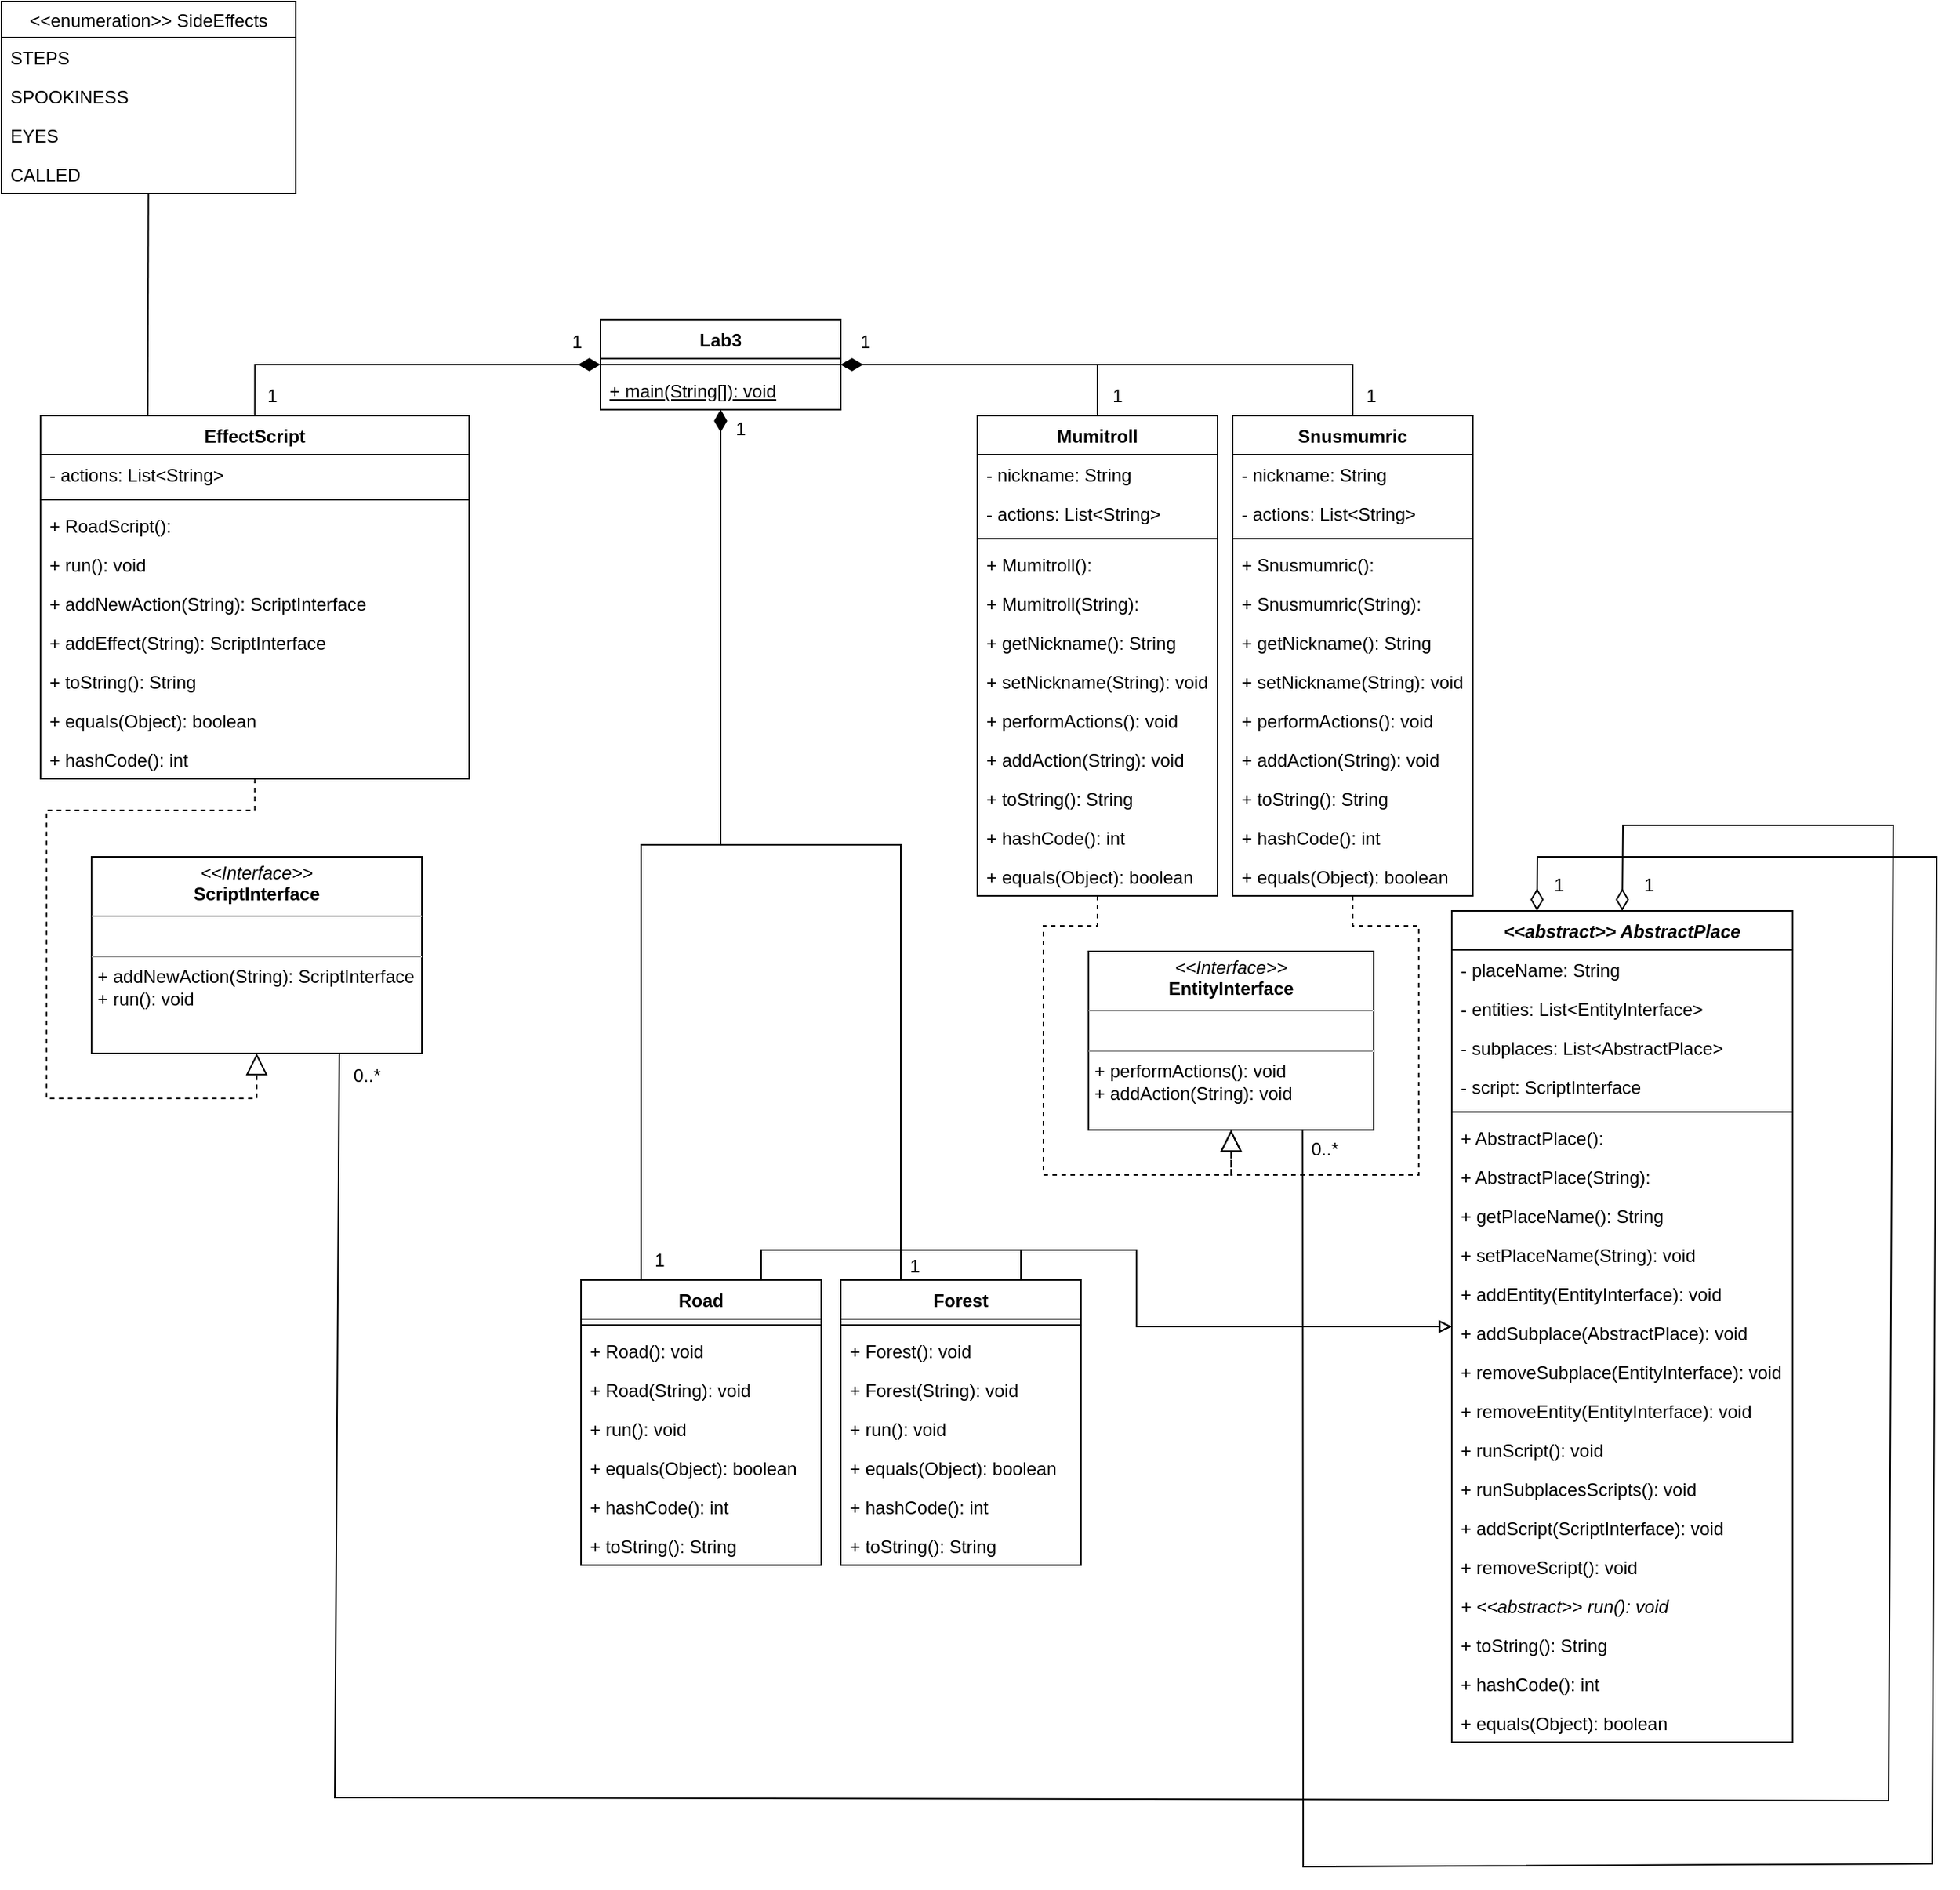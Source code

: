 <mxfile version="20.3.0" type="device"><diagram id="C5RBs43oDa-KdzZeNtuy" name="Page-1"><mxGraphModel dx="1769" dy="749" grid="0" gridSize="10" guides="1" tooltips="1" connect="1" arrows="1" fold="1" page="0" pageScale="1" pageWidth="827" pageHeight="1169" math="0" shadow="0"><root><mxCell id="WIyWlLk6GJQsqaUBKTNV-0"/><mxCell id="WIyWlLk6GJQsqaUBKTNV-1" parent="WIyWlLk6GJQsqaUBKTNV-0"/><mxCell id="6FGScuKunnoWu39J-CMM-160" style="edgeStyle=none;rounded=0;orthogonalLoop=1;jettySize=auto;html=1;exitX=0.75;exitY=0;exitDx=0;exitDy=0;startArrow=none;startFill=0;endArrow=diamondThin;endFill=0;startSize=2;endSize=12;entryX=0.25;entryY=0;entryDx=0;entryDy=0;" parent="WIyWlLk6GJQsqaUBKTNV-1" source="6FGScuKunnoWu39J-CMM-2" target="6FGScuKunnoWu39J-CMM-35" edge="1"><mxGeometry relative="1" as="geometry"><mxPoint x="-113" y="341" as="targetPoint"/><Array as="points"><mxPoint x="-252" y="1037"/><mxPoint x="167" y="1035"/><mxPoint x="170" y="364"/><mxPoint x="-96" y="364"/></Array></mxGeometry></mxCell><mxCell id="6FGScuKunnoWu39J-CMM-2" value="&lt;p style=&quot;margin:0px;margin-top:4px;text-align:center;&quot;&gt;&lt;i&gt;&amp;lt;&amp;lt;Interface&amp;gt;&amp;gt;&lt;/i&gt;&lt;br&gt;&lt;b&gt;EntityInterface&lt;/b&gt;&lt;/p&gt;&lt;hr size=&quot;1&quot;&gt;&lt;p style=&quot;margin:0px;margin-left:4px;&quot;&gt;&lt;br&gt;&lt;/p&gt;&lt;hr size=&quot;1&quot;&gt;&lt;p style=&quot;margin:0px;margin-left:4px;&quot;&gt;+ performActions(): void&lt;/p&gt;&lt;p style=&quot;margin:0px;margin-left:4px;&quot;&gt;+ addAction(String): void&lt;/p&gt;" style="verticalAlign=top;align=left;overflow=fill;fontSize=12;fontFamily=Helvetica;html=1;" parent="WIyWlLk6GJQsqaUBKTNV-1" vertex="1"><mxGeometry x="-395" y="427" width="190" height="119" as="geometry"/></mxCell><mxCell id="6FGScuKunnoWu39J-CMM-156" style="edgeStyle=none;rounded=0;orthogonalLoop=1;jettySize=auto;html=1;entryX=0.5;entryY=0;entryDx=0;entryDy=0;startArrow=none;startFill=0;endArrow=diamondThin;endFill=0;exitX=0.75;exitY=1;exitDx=0;exitDy=0;startSize=2;endSize=12;" parent="WIyWlLk6GJQsqaUBKTNV-1" source="6FGScuKunnoWu39J-CMM-5" target="6FGScuKunnoWu39J-CMM-35" edge="1"><mxGeometry relative="1" as="geometry"><Array as="points"><mxPoint x="-897" y="991"/><mxPoint x="138" y="993"/><mxPoint x="141" y="343"/><mxPoint x="-39" y="343"/></Array></mxGeometry></mxCell><mxCell id="6FGScuKunnoWu39J-CMM-5" value="&lt;p style=&quot;margin:0px;margin-top:4px;text-align:center;&quot;&gt;&lt;i&gt;&amp;lt;&amp;lt;Interface&amp;gt;&amp;gt;&lt;/i&gt;&lt;br&gt;&lt;b&gt;ScriptInterface&lt;/b&gt;&lt;/p&gt;&lt;hr size=&quot;1&quot;&gt;&lt;p style=&quot;margin:0px;margin-left:4px;&quot;&gt;&lt;br&gt;&lt;/p&gt;&lt;hr size=&quot;1&quot;&gt;&lt;p style=&quot;margin:0px;margin-left:4px;&quot;&gt;+ addNewAction(String): ScriptInterface&lt;/p&gt;&lt;p style=&quot;margin:0px;margin-left:4px;&quot;&gt;+ run(): void&lt;/p&gt;" style="verticalAlign=top;align=left;overflow=fill;fontSize=12;fontFamily=Helvetica;html=1;" parent="WIyWlLk6GJQsqaUBKTNV-1" vertex="1"><mxGeometry x="-1059" y="364" width="220" height="131" as="geometry"/></mxCell><mxCell id="6FGScuKunnoWu39J-CMM-11" style="edgeStyle=orthogonalEdgeStyle;rounded=0;orthogonalLoop=1;jettySize=auto;html=1;entryX=0.5;entryY=1;entryDx=0;entryDy=0;endArrow=block;endFill=0;dashed=1;endSize=12;" parent="WIyWlLk6GJQsqaUBKTNV-1" source="6FGScuKunnoWu39J-CMM-6" target="6FGScuKunnoWu39J-CMM-2" edge="1"><mxGeometry relative="1" as="geometry"/></mxCell><mxCell id="6FGScuKunnoWu39J-CMM-6" value="Mumitroll" style="swimlane;fontStyle=1;align=center;verticalAlign=top;childLayout=stackLayout;horizontal=1;startSize=26;horizontalStack=0;resizeParent=1;resizeParentMax=0;resizeLast=0;collapsible=1;marginBottom=0;" parent="WIyWlLk6GJQsqaUBKTNV-1" vertex="1"><mxGeometry x="-469" y="70" width="160" height="320" as="geometry"><mxRectangle x="-488" y="337" width="89" height="26" as="alternateBounds"/></mxGeometry></mxCell><mxCell id="6FGScuKunnoWu39J-CMM-13" value="- nickname: String" style="text;strokeColor=none;fillColor=none;align=left;verticalAlign=top;spacingLeft=4;spacingRight=4;overflow=hidden;rotatable=0;points=[[0,0.5],[1,0.5]];portConstraint=eastwest;" parent="6FGScuKunnoWu39J-CMM-6" vertex="1"><mxGeometry y="26" width="160" height="26" as="geometry"/></mxCell><mxCell id="6FGScuKunnoWu39J-CMM-7" value="- actions: List&lt;String&gt;" style="text;strokeColor=none;fillColor=none;align=left;verticalAlign=top;spacingLeft=4;spacingRight=4;overflow=hidden;rotatable=0;points=[[0,0.5],[1,0.5]];portConstraint=eastwest;" parent="6FGScuKunnoWu39J-CMM-6" vertex="1"><mxGeometry y="52" width="160" height="26" as="geometry"/></mxCell><mxCell id="6FGScuKunnoWu39J-CMM-8" value="" style="line;strokeWidth=1;fillColor=none;align=left;verticalAlign=middle;spacingTop=-1;spacingLeft=3;spacingRight=3;rotatable=0;labelPosition=right;points=[];portConstraint=eastwest;strokeColor=inherit;" parent="6FGScuKunnoWu39J-CMM-6" vertex="1"><mxGeometry y="78" width="160" height="8" as="geometry"/></mxCell><mxCell id="6FGScuKunnoWu39J-CMM-14" value="+ Mumitroll():" style="text;strokeColor=none;fillColor=none;align=left;verticalAlign=top;spacingLeft=4;spacingRight=4;overflow=hidden;rotatable=0;points=[[0,0.5],[1,0.5]];portConstraint=eastwest;" parent="6FGScuKunnoWu39J-CMM-6" vertex="1"><mxGeometry y="86" width="160" height="26" as="geometry"/></mxCell><mxCell id="6FGScuKunnoWu39J-CMM-15" value="+ Mumitroll(String):" style="text;strokeColor=none;fillColor=none;align=left;verticalAlign=top;spacingLeft=4;spacingRight=4;overflow=hidden;rotatable=0;points=[[0,0.5],[1,0.5]];portConstraint=eastwest;" parent="6FGScuKunnoWu39J-CMM-6" vertex="1"><mxGeometry y="112" width="160" height="26" as="geometry"/></mxCell><mxCell id="6FGScuKunnoWu39J-CMM-16" value="+ getNickname(): String" style="text;strokeColor=none;fillColor=none;align=left;verticalAlign=top;spacingLeft=4;spacingRight=4;overflow=hidden;rotatable=0;points=[[0,0.5],[1,0.5]];portConstraint=eastwest;" parent="6FGScuKunnoWu39J-CMM-6" vertex="1"><mxGeometry y="138" width="160" height="26" as="geometry"/></mxCell><mxCell id="6FGScuKunnoWu39J-CMM-17" value="+ setNickname(String): void" style="text;strokeColor=none;fillColor=none;align=left;verticalAlign=top;spacingLeft=4;spacingRight=4;overflow=hidden;rotatable=0;points=[[0,0.5],[1,0.5]];portConstraint=eastwest;" parent="6FGScuKunnoWu39J-CMM-6" vertex="1"><mxGeometry y="164" width="160" height="26" as="geometry"/></mxCell><mxCell id="6FGScuKunnoWu39J-CMM-9" value="+ performActions(): void" style="text;strokeColor=none;fillColor=none;align=left;verticalAlign=top;spacingLeft=4;spacingRight=4;overflow=hidden;rotatable=0;points=[[0,0.5],[1,0.5]];portConstraint=eastwest;" parent="6FGScuKunnoWu39J-CMM-6" vertex="1"><mxGeometry y="190" width="160" height="26" as="geometry"/></mxCell><mxCell id="6FGScuKunnoWu39J-CMM-10" value="+ addAction(String): void" style="text;strokeColor=none;fillColor=none;align=left;verticalAlign=top;spacingLeft=4;spacingRight=4;overflow=hidden;rotatable=0;points=[[0,0.5],[1,0.5]];portConstraint=eastwest;" parent="6FGScuKunnoWu39J-CMM-6" vertex="1"><mxGeometry y="216" width="160" height="26" as="geometry"/></mxCell><mxCell id="6FGScuKunnoWu39J-CMM-18" value="+ toString(): String" style="text;strokeColor=none;fillColor=none;align=left;verticalAlign=top;spacingLeft=4;spacingRight=4;overflow=hidden;rotatable=0;points=[[0,0.5],[1,0.5]];portConstraint=eastwest;" parent="6FGScuKunnoWu39J-CMM-6" vertex="1"><mxGeometry y="242" width="160" height="26" as="geometry"/></mxCell><mxCell id="6FGScuKunnoWu39J-CMM-19" value="+ hashCode(): int" style="text;strokeColor=none;fillColor=none;align=left;verticalAlign=top;spacingLeft=4;spacingRight=4;overflow=hidden;rotatable=0;points=[[0,0.5],[1,0.5]];portConstraint=eastwest;" parent="6FGScuKunnoWu39J-CMM-6" vertex="1"><mxGeometry y="268" width="160" height="26" as="geometry"/></mxCell><mxCell id="6FGScuKunnoWu39J-CMM-20" value="+ equals(Object): boolean " style="text;strokeColor=none;fillColor=none;align=left;verticalAlign=top;spacingLeft=4;spacingRight=4;overflow=hidden;rotatable=0;points=[[0,0.5],[1,0.5]];portConstraint=eastwest;" parent="6FGScuKunnoWu39J-CMM-6" vertex="1"><mxGeometry y="294" width="160" height="26" as="geometry"/></mxCell><mxCell id="6FGScuKunnoWu39J-CMM-34" style="edgeStyle=orthogonalEdgeStyle;rounded=0;orthogonalLoop=1;jettySize=auto;html=1;entryX=0.5;entryY=1;entryDx=0;entryDy=0;dashed=1;endArrow=block;endFill=0;endSize=12;" parent="WIyWlLk6GJQsqaUBKTNV-1" source="6FGScuKunnoWu39J-CMM-21" target="6FGScuKunnoWu39J-CMM-2" edge="1"><mxGeometry relative="1" as="geometry"/></mxCell><mxCell id="6FGScuKunnoWu39J-CMM-21" value="Snusmumric" style="swimlane;fontStyle=1;align=center;verticalAlign=top;childLayout=stackLayout;horizontal=1;startSize=26;horizontalStack=0;resizeParent=1;resizeParentMax=0;resizeLast=0;collapsible=1;marginBottom=0;" parent="WIyWlLk6GJQsqaUBKTNV-1" vertex="1"><mxGeometry x="-299" y="70" width="160" height="320" as="geometry"><mxRectangle x="-488" y="337" width="89" height="26" as="alternateBounds"/></mxGeometry></mxCell><mxCell id="6FGScuKunnoWu39J-CMM-22" value="- nickname: String" style="text;strokeColor=none;fillColor=none;align=left;verticalAlign=top;spacingLeft=4;spacingRight=4;overflow=hidden;rotatable=0;points=[[0,0.5],[1,0.5]];portConstraint=eastwest;" parent="6FGScuKunnoWu39J-CMM-21" vertex="1"><mxGeometry y="26" width="160" height="26" as="geometry"/></mxCell><mxCell id="6FGScuKunnoWu39J-CMM-23" value="- actions: List&lt;String&gt;" style="text;strokeColor=none;fillColor=none;align=left;verticalAlign=top;spacingLeft=4;spacingRight=4;overflow=hidden;rotatable=0;points=[[0,0.5],[1,0.5]];portConstraint=eastwest;" parent="6FGScuKunnoWu39J-CMM-21" vertex="1"><mxGeometry y="52" width="160" height="26" as="geometry"/></mxCell><mxCell id="6FGScuKunnoWu39J-CMM-24" value="" style="line;strokeWidth=1;fillColor=none;align=left;verticalAlign=middle;spacingTop=-1;spacingLeft=3;spacingRight=3;rotatable=0;labelPosition=right;points=[];portConstraint=eastwest;strokeColor=inherit;" parent="6FGScuKunnoWu39J-CMM-21" vertex="1"><mxGeometry y="78" width="160" height="8" as="geometry"/></mxCell><mxCell id="6FGScuKunnoWu39J-CMM-25" value="+ Snusmumric():" style="text;strokeColor=none;fillColor=none;align=left;verticalAlign=top;spacingLeft=4;spacingRight=4;overflow=hidden;rotatable=0;points=[[0,0.5],[1,0.5]];portConstraint=eastwest;" parent="6FGScuKunnoWu39J-CMM-21" vertex="1"><mxGeometry y="86" width="160" height="26" as="geometry"/></mxCell><mxCell id="6FGScuKunnoWu39J-CMM-26" value="+ Snusmumric(String):" style="text;strokeColor=none;fillColor=none;align=left;verticalAlign=top;spacingLeft=4;spacingRight=4;overflow=hidden;rotatable=0;points=[[0,0.5],[1,0.5]];portConstraint=eastwest;" parent="6FGScuKunnoWu39J-CMM-21" vertex="1"><mxGeometry y="112" width="160" height="26" as="geometry"/></mxCell><mxCell id="6FGScuKunnoWu39J-CMM-27" value="+ getNickname(): String" style="text;strokeColor=none;fillColor=none;align=left;verticalAlign=top;spacingLeft=4;spacingRight=4;overflow=hidden;rotatable=0;points=[[0,0.5],[1,0.5]];portConstraint=eastwest;" parent="6FGScuKunnoWu39J-CMM-21" vertex="1"><mxGeometry y="138" width="160" height="26" as="geometry"/></mxCell><mxCell id="6FGScuKunnoWu39J-CMM-28" value="+ setNickname(String): void" style="text;strokeColor=none;fillColor=none;align=left;verticalAlign=top;spacingLeft=4;spacingRight=4;overflow=hidden;rotatable=0;points=[[0,0.5],[1,0.5]];portConstraint=eastwest;" parent="6FGScuKunnoWu39J-CMM-21" vertex="1"><mxGeometry y="164" width="160" height="26" as="geometry"/></mxCell><mxCell id="6FGScuKunnoWu39J-CMM-29" value="+ performActions(): void" style="text;strokeColor=none;fillColor=none;align=left;verticalAlign=top;spacingLeft=4;spacingRight=4;overflow=hidden;rotatable=0;points=[[0,0.5],[1,0.5]];portConstraint=eastwest;" parent="6FGScuKunnoWu39J-CMM-21" vertex="1"><mxGeometry y="190" width="160" height="26" as="geometry"/></mxCell><mxCell id="6FGScuKunnoWu39J-CMM-30" value="+ addAction(String): void" style="text;strokeColor=none;fillColor=none;align=left;verticalAlign=top;spacingLeft=4;spacingRight=4;overflow=hidden;rotatable=0;points=[[0,0.5],[1,0.5]];portConstraint=eastwest;" parent="6FGScuKunnoWu39J-CMM-21" vertex="1"><mxGeometry y="216" width="160" height="26" as="geometry"/></mxCell><mxCell id="6FGScuKunnoWu39J-CMM-31" value="+ toString(): String" style="text;strokeColor=none;fillColor=none;align=left;verticalAlign=top;spacingLeft=4;spacingRight=4;overflow=hidden;rotatable=0;points=[[0,0.5],[1,0.5]];portConstraint=eastwest;" parent="6FGScuKunnoWu39J-CMM-21" vertex="1"><mxGeometry y="242" width="160" height="26" as="geometry"/></mxCell><mxCell id="6FGScuKunnoWu39J-CMM-32" value="+ hashCode(): int" style="text;strokeColor=none;fillColor=none;align=left;verticalAlign=top;spacingLeft=4;spacingRight=4;overflow=hidden;rotatable=0;points=[[0,0.5],[1,0.5]];portConstraint=eastwest;" parent="6FGScuKunnoWu39J-CMM-21" vertex="1"><mxGeometry y="268" width="160" height="26" as="geometry"/></mxCell><mxCell id="6FGScuKunnoWu39J-CMM-33" value="+ equals(Object): boolean " style="text;strokeColor=none;fillColor=none;align=left;verticalAlign=top;spacingLeft=4;spacingRight=4;overflow=hidden;rotatable=0;points=[[0,0.5],[1,0.5]];portConstraint=eastwest;" parent="6FGScuKunnoWu39J-CMM-21" vertex="1"><mxGeometry y="294" width="160" height="26" as="geometry"/></mxCell><mxCell id="6FGScuKunnoWu39J-CMM-148" style="edgeStyle=orthogonalEdgeStyle;rounded=0;orthogonalLoop=1;jettySize=auto;html=1;entryX=0.75;entryY=0;entryDx=0;entryDy=0;startArrow=block;startFill=0;endArrow=none;endFill=0;" parent="WIyWlLk6GJQsqaUBKTNV-1" source="6FGScuKunnoWu39J-CMM-35" target="6FGScuKunnoWu39J-CMM-74" edge="1"><mxGeometry relative="1" as="geometry"/></mxCell><mxCell id="6FGScuKunnoWu39J-CMM-150" style="edgeStyle=orthogonalEdgeStyle;rounded=0;orthogonalLoop=1;jettySize=auto;html=1;entryX=0.75;entryY=0;entryDx=0;entryDy=0;startArrow=block;startFill=0;endArrow=none;endFill=0;" parent="WIyWlLk6GJQsqaUBKTNV-1" source="6FGScuKunnoWu39J-CMM-35" target="6FGScuKunnoWu39J-CMM-65" edge="1"><mxGeometry relative="1" as="geometry"><Array as="points"><mxPoint x="-363" y="677"/><mxPoint x="-363" y="626"/><mxPoint x="-440" y="626"/></Array></mxGeometry></mxCell><mxCell id="6FGScuKunnoWu39J-CMM-35" value="&lt;&lt;abstract&gt;&gt; AbstractPlace" style="swimlane;fontStyle=3;align=center;verticalAlign=top;childLayout=stackLayout;horizontal=1;startSize=26;horizontalStack=0;resizeParent=1;resizeParentMax=0;resizeLast=0;collapsible=1;marginBottom=0;" parent="WIyWlLk6GJQsqaUBKTNV-1" vertex="1"><mxGeometry x="-153" y="400" width="227" height="554" as="geometry"><mxRectangle x="243" y="41" width="193" height="26" as="alternateBounds"/></mxGeometry></mxCell><mxCell id="6FGScuKunnoWu39J-CMM-59" value="- placeName: String" style="text;strokeColor=none;fillColor=none;align=left;verticalAlign=top;spacingLeft=4;spacingRight=4;overflow=hidden;rotatable=0;points=[[0,0.5],[1,0.5]];portConstraint=eastwest;" parent="6FGScuKunnoWu39J-CMM-35" vertex="1"><mxGeometry y="26" width="227" height="26" as="geometry"/></mxCell><mxCell id="6FGScuKunnoWu39J-CMM-36" value="- entities: List&lt;EntityInterface&gt; " style="text;strokeColor=none;fillColor=none;align=left;verticalAlign=top;spacingLeft=4;spacingRight=4;overflow=hidden;rotatable=0;points=[[0,0.5],[1,0.5]];portConstraint=eastwest;" parent="6FGScuKunnoWu39J-CMM-35" vertex="1"><mxGeometry y="52" width="227" height="26" as="geometry"/></mxCell><mxCell id="6FGScuKunnoWu39J-CMM-39" value="- subplaces: List&lt;AbstractPlace&gt;" style="text;strokeColor=none;fillColor=none;align=left;verticalAlign=top;spacingLeft=4;spacingRight=4;overflow=hidden;rotatable=0;points=[[0,0.5],[1,0.5]];portConstraint=eastwest;" parent="6FGScuKunnoWu39J-CMM-35" vertex="1"><mxGeometry y="78" width="227" height="26" as="geometry"/></mxCell><mxCell id="6FGScuKunnoWu39J-CMM-41" value="- script: ScriptInterface" style="text;strokeColor=none;fillColor=none;align=left;verticalAlign=top;spacingLeft=4;spacingRight=4;overflow=hidden;rotatable=0;points=[[0,0.5],[1,0.5]];portConstraint=eastwest;" parent="6FGScuKunnoWu39J-CMM-35" vertex="1"><mxGeometry y="104" width="227" height="26" as="geometry"/></mxCell><mxCell id="6FGScuKunnoWu39J-CMM-37" value="" style="line;strokeWidth=1;fillColor=none;align=left;verticalAlign=middle;spacingTop=-1;spacingLeft=3;spacingRight=3;rotatable=0;labelPosition=right;points=[];portConstraint=eastwest;strokeColor=inherit;" parent="6FGScuKunnoWu39J-CMM-35" vertex="1"><mxGeometry y="130" width="227" height="8" as="geometry"/></mxCell><mxCell id="6FGScuKunnoWu39J-CMM-60" value="+ AbstractPlace():" style="text;strokeColor=none;fillColor=none;align=left;verticalAlign=top;spacingLeft=4;spacingRight=4;overflow=hidden;rotatable=0;points=[[0,0.5],[1,0.5]];portConstraint=eastwest;" parent="6FGScuKunnoWu39J-CMM-35" vertex="1"><mxGeometry y="138" width="227" height="26" as="geometry"/></mxCell><mxCell id="6FGScuKunnoWu39J-CMM-40" value="+ AbstractPlace(String):" style="text;strokeColor=none;fillColor=none;align=left;verticalAlign=top;spacingLeft=4;spacingRight=4;overflow=hidden;rotatable=0;points=[[0,0.5],[1,0.5]];portConstraint=eastwest;" parent="6FGScuKunnoWu39J-CMM-35" vertex="1"><mxGeometry y="164" width="227" height="26" as="geometry"/></mxCell><mxCell id="6FGScuKunnoWu39J-CMM-58" value="+ getPlaceName(): String" style="text;strokeColor=none;fillColor=none;align=left;verticalAlign=top;spacingLeft=4;spacingRight=4;overflow=hidden;rotatable=0;points=[[0,0.5],[1,0.5]];portConstraint=eastwest;" parent="6FGScuKunnoWu39J-CMM-35" vertex="1"><mxGeometry y="190" width="227" height="26" as="geometry"/></mxCell><mxCell id="6FGScuKunnoWu39J-CMM-57" value="+ setPlaceName(String): void" style="text;strokeColor=none;fillColor=none;align=left;verticalAlign=top;spacingLeft=4;spacingRight=4;overflow=hidden;rotatable=0;points=[[0,0.5],[1,0.5]];portConstraint=eastwest;" parent="6FGScuKunnoWu39J-CMM-35" vertex="1"><mxGeometry y="216" width="227" height="26" as="geometry"/></mxCell><mxCell id="6FGScuKunnoWu39J-CMM-42" value="+ addEntity(EntityInterface): void" style="text;strokeColor=none;fillColor=none;align=left;verticalAlign=top;spacingLeft=4;spacingRight=4;overflow=hidden;rotatable=0;points=[[0,0.5],[1,0.5]];portConstraint=eastwest;" parent="6FGScuKunnoWu39J-CMM-35" vertex="1"><mxGeometry y="242" width="227" height="26" as="geometry"/></mxCell><mxCell id="6FGScuKunnoWu39J-CMM-43" value="+ addSubplace(AbstractPlace): void" style="text;strokeColor=none;fillColor=none;align=left;verticalAlign=top;spacingLeft=4;spacingRight=4;overflow=hidden;rotatable=0;points=[[0,0.5],[1,0.5]];portConstraint=eastwest;" parent="6FGScuKunnoWu39J-CMM-35" vertex="1"><mxGeometry y="268" width="227" height="26" as="geometry"/></mxCell><mxCell id="6FGScuKunnoWu39J-CMM-45" value="+ removeSubplace(EntityInterface): void" style="text;strokeColor=none;fillColor=none;align=left;verticalAlign=top;spacingLeft=4;spacingRight=4;overflow=hidden;rotatable=0;points=[[0,0.5],[1,0.5]];portConstraint=eastwest;" parent="6FGScuKunnoWu39J-CMM-35" vertex="1"><mxGeometry y="294" width="227" height="26" as="geometry"/></mxCell><mxCell id="6FGScuKunnoWu39J-CMM-44" value="+ removeEntity(EntityInterface): void" style="text;strokeColor=none;fillColor=none;align=left;verticalAlign=top;spacingLeft=4;spacingRight=4;overflow=hidden;rotatable=0;points=[[0,0.5],[1,0.5]];portConstraint=eastwest;" parent="6FGScuKunnoWu39J-CMM-35" vertex="1"><mxGeometry y="320" width="227" height="26" as="geometry"/></mxCell><mxCell id="6FGScuKunnoWu39J-CMM-46" value="+ runScript(): void" style="text;strokeColor=none;fillColor=none;align=left;verticalAlign=top;spacingLeft=4;spacingRight=4;overflow=hidden;rotatable=0;points=[[0,0.5],[1,0.5]];portConstraint=eastwest;" parent="6FGScuKunnoWu39J-CMM-35" vertex="1"><mxGeometry y="346" width="227" height="26" as="geometry"/></mxCell><mxCell id="6FGScuKunnoWu39J-CMM-47" value="+ runSubplacesScripts(): void" style="text;strokeColor=none;fillColor=none;align=left;verticalAlign=top;spacingLeft=4;spacingRight=4;overflow=hidden;rotatable=0;points=[[0,0.5],[1,0.5]];portConstraint=eastwest;" parent="6FGScuKunnoWu39J-CMM-35" vertex="1"><mxGeometry y="372" width="227" height="26" as="geometry"/></mxCell><mxCell id="6FGScuKunnoWu39J-CMM-48" value="+ addScript(ScriptInterface): void" style="text;strokeColor=none;fillColor=none;align=left;verticalAlign=top;spacingLeft=4;spacingRight=4;overflow=hidden;rotatable=0;points=[[0,0.5],[1,0.5]];portConstraint=eastwest;" parent="6FGScuKunnoWu39J-CMM-35" vertex="1"><mxGeometry y="398" width="227" height="26" as="geometry"/></mxCell><mxCell id="6FGScuKunnoWu39J-CMM-51" value="+ removeScript(): void" style="text;strokeColor=none;fillColor=none;align=left;verticalAlign=top;spacingLeft=4;spacingRight=4;overflow=hidden;rotatable=0;points=[[0,0.5],[1,0.5]];portConstraint=eastwest;" parent="6FGScuKunnoWu39J-CMM-35" vertex="1"><mxGeometry y="424" width="227" height="26" as="geometry"/></mxCell><mxCell id="6FGScuKunnoWu39J-CMM-52" value="+ &lt;&lt;abstract&gt;&gt; run(): void" style="text;strokeColor=none;fillColor=none;align=left;verticalAlign=top;spacingLeft=4;spacingRight=4;overflow=hidden;rotatable=0;points=[[0,0.5],[1,0.5]];portConstraint=eastwest;fontStyle=2" parent="6FGScuKunnoWu39J-CMM-35" vertex="1"><mxGeometry y="450" width="227" height="26" as="geometry"/></mxCell><mxCell id="6FGScuKunnoWu39J-CMM-62" value="+ toString(): String" style="text;strokeColor=none;fillColor=none;align=left;verticalAlign=top;spacingLeft=4;spacingRight=4;overflow=hidden;rotatable=0;points=[[0,0.5],[1,0.5]];portConstraint=eastwest;" parent="6FGScuKunnoWu39J-CMM-35" vertex="1"><mxGeometry y="476" width="227" height="26" as="geometry"/></mxCell><mxCell id="6FGScuKunnoWu39J-CMM-64" value="+ hashCode(): int" style="text;strokeColor=none;fillColor=none;align=left;verticalAlign=top;spacingLeft=4;spacingRight=4;overflow=hidden;rotatable=0;points=[[0,0.5],[1,0.5]];portConstraint=eastwest;" parent="6FGScuKunnoWu39J-CMM-35" vertex="1"><mxGeometry y="502" width="227" height="26" as="geometry"/></mxCell><mxCell id="6FGScuKunnoWu39J-CMM-63" value="+ equals(Object): boolean " style="text;strokeColor=none;fillColor=none;align=left;verticalAlign=top;spacingLeft=4;spacingRight=4;overflow=hidden;rotatable=0;points=[[0,0.5],[1,0.5]];portConstraint=eastwest;" parent="6FGScuKunnoWu39J-CMM-35" vertex="1"><mxGeometry y="528" width="227" height="26" as="geometry"/></mxCell><mxCell id="6FGScuKunnoWu39J-CMM-65" value="Forest" style="swimlane;fontStyle=1;align=center;verticalAlign=top;childLayout=stackLayout;horizontal=1;startSize=26;horizontalStack=0;resizeParent=1;resizeParentMax=0;resizeLast=0;collapsible=1;marginBottom=0;" parent="WIyWlLk6GJQsqaUBKTNV-1" vertex="1"><mxGeometry x="-560" y="646" width="160" height="190" as="geometry"/></mxCell><mxCell id="6FGScuKunnoWu39J-CMM-67" value="" style="line;strokeWidth=1;fillColor=none;align=left;verticalAlign=middle;spacingTop=-1;spacingLeft=3;spacingRight=3;rotatable=0;labelPosition=right;points=[];portConstraint=eastwest;strokeColor=inherit;" parent="6FGScuKunnoWu39J-CMM-65" vertex="1"><mxGeometry y="26" width="160" height="8" as="geometry"/></mxCell><mxCell id="6FGScuKunnoWu39J-CMM-68" value="+ Forest(): void" style="text;strokeColor=none;fillColor=none;align=left;verticalAlign=top;spacingLeft=4;spacingRight=4;overflow=hidden;rotatable=0;points=[[0,0.5],[1,0.5]];portConstraint=eastwest;" parent="6FGScuKunnoWu39J-CMM-65" vertex="1"><mxGeometry y="34" width="160" height="26" as="geometry"/></mxCell><mxCell id="6FGScuKunnoWu39J-CMM-69" value="+ Forest(String): void" style="text;strokeColor=none;fillColor=none;align=left;verticalAlign=top;spacingLeft=4;spacingRight=4;overflow=hidden;rotatable=0;points=[[0,0.5],[1,0.5]];portConstraint=eastwest;" parent="6FGScuKunnoWu39J-CMM-65" vertex="1"><mxGeometry y="60" width="160" height="26" as="geometry"/></mxCell><mxCell id="6FGScuKunnoWu39J-CMM-70" value="+ run(): void" style="text;strokeColor=none;fillColor=none;align=left;verticalAlign=top;spacingLeft=4;spacingRight=4;overflow=hidden;rotatable=0;points=[[0,0.5],[1,0.5]];portConstraint=eastwest;" parent="6FGScuKunnoWu39J-CMM-65" vertex="1"><mxGeometry y="86" width="160" height="26" as="geometry"/></mxCell><mxCell id="6FGScuKunnoWu39J-CMM-73" value="+ equals(Object): boolean " style="text;strokeColor=none;fillColor=none;align=left;verticalAlign=top;spacingLeft=4;spacingRight=4;overflow=hidden;rotatable=0;points=[[0,0.5],[1,0.5]];portConstraint=eastwest;" parent="6FGScuKunnoWu39J-CMM-65" vertex="1"><mxGeometry y="112" width="160" height="26" as="geometry"/></mxCell><mxCell id="6FGScuKunnoWu39J-CMM-72" value="+ hashCode(): int" style="text;strokeColor=none;fillColor=none;align=left;verticalAlign=top;spacingLeft=4;spacingRight=4;overflow=hidden;rotatable=0;points=[[0,0.5],[1,0.5]];portConstraint=eastwest;" parent="6FGScuKunnoWu39J-CMM-65" vertex="1"><mxGeometry y="138" width="160" height="26" as="geometry"/></mxCell><mxCell id="6FGScuKunnoWu39J-CMM-71" value="+ toString(): String" style="text;strokeColor=none;fillColor=none;align=left;verticalAlign=top;spacingLeft=4;spacingRight=4;overflow=hidden;rotatable=0;points=[[0,0.5],[1,0.5]];portConstraint=eastwest;" parent="6FGScuKunnoWu39J-CMM-65" vertex="1"><mxGeometry y="164" width="160" height="26" as="geometry"/></mxCell><mxCell id="6FGScuKunnoWu39J-CMM-74" value="Road" style="swimlane;fontStyle=1;align=center;verticalAlign=top;childLayout=stackLayout;horizontal=1;startSize=26;horizontalStack=0;resizeParent=1;resizeParentMax=0;resizeLast=0;collapsible=1;marginBottom=0;" parent="WIyWlLk6GJQsqaUBKTNV-1" vertex="1"><mxGeometry x="-733" y="646" width="160" height="190" as="geometry"/></mxCell><mxCell id="6FGScuKunnoWu39J-CMM-75" value="" style="line;strokeWidth=1;fillColor=none;align=left;verticalAlign=middle;spacingTop=-1;spacingLeft=3;spacingRight=3;rotatable=0;labelPosition=right;points=[];portConstraint=eastwest;strokeColor=inherit;" parent="6FGScuKunnoWu39J-CMM-74" vertex="1"><mxGeometry y="26" width="160" height="8" as="geometry"/></mxCell><mxCell id="6FGScuKunnoWu39J-CMM-76" value="+ Road(): void" style="text;strokeColor=none;fillColor=none;align=left;verticalAlign=top;spacingLeft=4;spacingRight=4;overflow=hidden;rotatable=0;points=[[0,0.5],[1,0.5]];portConstraint=eastwest;" parent="6FGScuKunnoWu39J-CMM-74" vertex="1"><mxGeometry y="34" width="160" height="26" as="geometry"/></mxCell><mxCell id="6FGScuKunnoWu39J-CMM-77" value="+ Road(String): void" style="text;strokeColor=none;fillColor=none;align=left;verticalAlign=top;spacingLeft=4;spacingRight=4;overflow=hidden;rotatable=0;points=[[0,0.5],[1,0.5]];portConstraint=eastwest;" parent="6FGScuKunnoWu39J-CMM-74" vertex="1"><mxGeometry y="60" width="160" height="26" as="geometry"/></mxCell><mxCell id="6FGScuKunnoWu39J-CMM-78" value="+ run(): void" style="text;strokeColor=none;fillColor=none;align=left;verticalAlign=top;spacingLeft=4;spacingRight=4;overflow=hidden;rotatable=0;points=[[0,0.5],[1,0.5]];portConstraint=eastwest;" parent="6FGScuKunnoWu39J-CMM-74" vertex="1"><mxGeometry y="86" width="160" height="26" as="geometry"/></mxCell><mxCell id="6FGScuKunnoWu39J-CMM-79" value="+ equals(Object): boolean " style="text;strokeColor=none;fillColor=none;align=left;verticalAlign=top;spacingLeft=4;spacingRight=4;overflow=hidden;rotatable=0;points=[[0,0.5],[1,0.5]];portConstraint=eastwest;" parent="6FGScuKunnoWu39J-CMM-74" vertex="1"><mxGeometry y="112" width="160" height="26" as="geometry"/></mxCell><mxCell id="6FGScuKunnoWu39J-CMM-80" value="+ hashCode(): int" style="text;strokeColor=none;fillColor=none;align=left;verticalAlign=top;spacingLeft=4;spacingRight=4;overflow=hidden;rotatable=0;points=[[0,0.5],[1,0.5]];portConstraint=eastwest;" parent="6FGScuKunnoWu39J-CMM-74" vertex="1"><mxGeometry y="138" width="160" height="26" as="geometry"/></mxCell><mxCell id="6FGScuKunnoWu39J-CMM-81" value="+ toString(): String" style="text;strokeColor=none;fillColor=none;align=left;verticalAlign=top;spacingLeft=4;spacingRight=4;overflow=hidden;rotatable=0;points=[[0,0.5],[1,0.5]];portConstraint=eastwest;" parent="6FGScuKunnoWu39J-CMM-74" vertex="1"><mxGeometry y="164" width="160" height="26" as="geometry"/></mxCell><mxCell id="6FGScuKunnoWu39J-CMM-115" style="edgeStyle=orthogonalEdgeStyle;rounded=0;orthogonalLoop=1;jettySize=auto;html=1;entryX=0.5;entryY=1;entryDx=0;entryDy=0;endArrow=block;endFill=0;dashed=1;endSize=12;" parent="WIyWlLk6GJQsqaUBKTNV-1" source="6FGScuKunnoWu39J-CMM-106" target="6FGScuKunnoWu39J-CMM-5" edge="1"><mxGeometry relative="1" as="geometry"/></mxCell><mxCell id="6FGScuKunnoWu39J-CMM-106" value="EffectScript" style="swimlane;fontStyle=1;align=center;verticalAlign=top;childLayout=stackLayout;horizontal=1;startSize=26;horizontalStack=0;resizeParent=1;resizeParentMax=0;resizeLast=0;collapsible=1;marginBottom=0;" parent="WIyWlLk6GJQsqaUBKTNV-1" vertex="1"><mxGeometry x="-1093" y="70" width="285.5" height="242" as="geometry"/></mxCell><mxCell id="6FGScuKunnoWu39J-CMM-107" value="- actions: List&lt;String&gt;" style="text;strokeColor=none;fillColor=none;align=left;verticalAlign=top;spacingLeft=4;spacingRight=4;overflow=hidden;rotatable=0;points=[[0,0.5],[1,0.5]];portConstraint=eastwest;" parent="6FGScuKunnoWu39J-CMM-106" vertex="1"><mxGeometry y="26" width="285.5" height="26" as="geometry"/></mxCell><mxCell id="6FGScuKunnoWu39J-CMM-108" value="" style="line;strokeWidth=1;fillColor=none;align=left;verticalAlign=middle;spacingTop=-1;spacingLeft=3;spacingRight=3;rotatable=0;labelPosition=right;points=[];portConstraint=eastwest;strokeColor=inherit;" parent="6FGScuKunnoWu39J-CMM-106" vertex="1"><mxGeometry y="52" width="285.5" height="8" as="geometry"/></mxCell><mxCell id="6FGScuKunnoWu39J-CMM-109" value="+ RoadScript():" style="text;strokeColor=none;fillColor=none;align=left;verticalAlign=top;spacingLeft=4;spacingRight=4;overflow=hidden;rotatable=0;points=[[0,0.5],[1,0.5]];portConstraint=eastwest;" parent="6FGScuKunnoWu39J-CMM-106" vertex="1"><mxGeometry y="60" width="285.5" height="26" as="geometry"/></mxCell><mxCell id="6FGScuKunnoWu39J-CMM-110" value="+ run(): void" style="text;strokeColor=none;fillColor=none;align=left;verticalAlign=top;spacingLeft=4;spacingRight=4;overflow=hidden;rotatable=0;points=[[0,0.5],[1,0.5]];portConstraint=eastwest;" parent="6FGScuKunnoWu39J-CMM-106" vertex="1"><mxGeometry y="86" width="285.5" height="26" as="geometry"/></mxCell><mxCell id="6FGScuKunnoWu39J-CMM-111" value="+ addNewAction(String): ScriptInterface" style="text;strokeColor=none;fillColor=none;align=left;verticalAlign=top;spacingLeft=4;spacingRight=4;overflow=hidden;rotatable=0;points=[[0,0.5],[1,0.5]];portConstraint=eastwest;" parent="6FGScuKunnoWu39J-CMM-106" vertex="1"><mxGeometry y="112" width="285.5" height="26" as="geometry"/></mxCell><mxCell id="6FGScuKunnoWu39J-CMM-153" value="+ addEffect(String): ScriptInterface" style="text;strokeColor=none;fillColor=none;align=left;verticalAlign=top;spacingLeft=4;spacingRight=4;overflow=hidden;rotatable=0;points=[[0,0.5],[1,0.5]];portConstraint=eastwest;" parent="6FGScuKunnoWu39J-CMM-106" vertex="1"><mxGeometry y="138" width="285.5" height="26" as="geometry"/></mxCell><mxCell id="6FGScuKunnoWu39J-CMM-112" value="+ toString(): String" style="text;strokeColor=none;fillColor=none;align=left;verticalAlign=top;spacingLeft=4;spacingRight=4;overflow=hidden;rotatable=0;points=[[0,0.5],[1,0.5]];portConstraint=eastwest;" parent="6FGScuKunnoWu39J-CMM-106" vertex="1"><mxGeometry y="164" width="285.5" height="26" as="geometry"/></mxCell><mxCell id="6FGScuKunnoWu39J-CMM-113" value="+ equals(Object): boolean " style="text;strokeColor=none;fillColor=none;align=left;verticalAlign=top;spacingLeft=4;spacingRight=4;overflow=hidden;rotatable=0;points=[[0,0.5],[1,0.5]];portConstraint=eastwest;" parent="6FGScuKunnoWu39J-CMM-106" vertex="1"><mxGeometry y="190" width="285.5" height="26" as="geometry"/></mxCell><mxCell id="6FGScuKunnoWu39J-CMM-114" value="+ hashCode(): int" style="text;strokeColor=none;fillColor=none;align=left;verticalAlign=top;spacingLeft=4;spacingRight=4;overflow=hidden;rotatable=0;points=[[0,0.5],[1,0.5]];portConstraint=eastwest;" parent="6FGScuKunnoWu39J-CMM-106" vertex="1"><mxGeometry y="216" width="285.5" height="26" as="geometry"/></mxCell><mxCell id="6FGScuKunnoWu39J-CMM-155" style="rounded=0;orthogonalLoop=1;jettySize=auto;html=1;entryX=0.25;entryY=0;entryDx=0;entryDy=0;startArrow=none;startFill=0;endArrow=none;endFill=0;" parent="WIyWlLk6GJQsqaUBKTNV-1" source="6FGScuKunnoWu39J-CMM-125" target="6FGScuKunnoWu39J-CMM-106" edge="1"><mxGeometry relative="1" as="geometry"/></mxCell><mxCell id="6FGScuKunnoWu39J-CMM-125" value="&lt;&lt;enumeration&gt;&gt; SideEffects" style="swimlane;fontStyle=0;childLayout=stackLayout;horizontal=1;startSize=24;fillColor=none;horizontalStack=0;resizeParent=1;resizeParentMax=0;resizeLast=0;collapsible=1;marginBottom=0;" parent="WIyWlLk6GJQsqaUBKTNV-1" vertex="1"><mxGeometry x="-1119" y="-206" width="196" height="128" as="geometry"/></mxCell><mxCell id="6FGScuKunnoWu39J-CMM-126" value="STEPS" style="text;strokeColor=none;fillColor=none;align=left;verticalAlign=top;spacingLeft=4;spacingRight=4;overflow=hidden;rotatable=0;points=[[0,0.5],[1,0.5]];portConstraint=eastwest;" parent="6FGScuKunnoWu39J-CMM-125" vertex="1"><mxGeometry y="24" width="196" height="26" as="geometry"/></mxCell><mxCell id="6FGScuKunnoWu39J-CMM-127" value="SPOOKINESS" style="text;strokeColor=none;fillColor=none;align=left;verticalAlign=top;spacingLeft=4;spacingRight=4;overflow=hidden;rotatable=0;points=[[0,0.5],[1,0.5]];portConstraint=eastwest;" parent="6FGScuKunnoWu39J-CMM-125" vertex="1"><mxGeometry y="50" width="196" height="26" as="geometry"/></mxCell><mxCell id="6FGScuKunnoWu39J-CMM-128" value="EYES" style="text;strokeColor=none;fillColor=none;align=left;verticalAlign=top;spacingLeft=4;spacingRight=4;overflow=hidden;rotatable=0;points=[[0,0.5],[1,0.5]];portConstraint=eastwest;" parent="6FGScuKunnoWu39J-CMM-125" vertex="1"><mxGeometry y="76" width="196" height="26" as="geometry"/></mxCell><mxCell id="6FGScuKunnoWu39J-CMM-129" value="CALLED" style="text;strokeColor=none;fillColor=none;align=left;verticalAlign=top;spacingLeft=4;spacingRight=4;overflow=hidden;rotatable=0;points=[[0,0.5],[1,0.5]];portConstraint=eastwest;" parent="6FGScuKunnoWu39J-CMM-125" vertex="1"><mxGeometry y="102" width="196" height="26" as="geometry"/></mxCell><mxCell id="6FGScuKunnoWu39J-CMM-137" style="edgeStyle=orthogonalEdgeStyle;rounded=0;orthogonalLoop=1;jettySize=auto;html=1;entryX=0.5;entryY=0;entryDx=0;entryDy=0;endArrow=none;endFill=0;startArrow=diamondThin;startFill=1;" parent="WIyWlLk6GJQsqaUBKTNV-1" source="6FGScuKunnoWu39J-CMM-130" target="6FGScuKunnoWu39J-CMM-6" edge="1"><mxGeometry relative="1" as="geometry"/></mxCell><mxCell id="6FGScuKunnoWu39J-CMM-138" style="edgeStyle=orthogonalEdgeStyle;rounded=0;orthogonalLoop=1;jettySize=auto;html=1;entryX=0.5;entryY=0;entryDx=0;entryDy=0;endArrow=none;endFill=0;startArrow=diamondThin;startFill=1;strokeWidth=1;endSize=6;startSize=12;" parent="WIyWlLk6GJQsqaUBKTNV-1" source="6FGScuKunnoWu39J-CMM-130" target="6FGScuKunnoWu39J-CMM-21" edge="1"><mxGeometry relative="1" as="geometry"/></mxCell><mxCell id="6FGScuKunnoWu39J-CMM-141" style="edgeStyle=orthogonalEdgeStyle;rounded=0;orthogonalLoop=1;jettySize=auto;html=1;startArrow=diamondThin;startFill=1;endArrow=none;endFill=0;entryX=0.5;entryY=0;entryDx=0;entryDy=0;startSize=12;" parent="WIyWlLk6GJQsqaUBKTNV-1" source="6FGScuKunnoWu39J-CMM-130" target="6FGScuKunnoWu39J-CMM-106" edge="1"><mxGeometry relative="1" as="geometry"><mxPoint x="-1039.873" y="69.211" as="targetPoint"/></mxGeometry></mxCell><mxCell id="6FGScuKunnoWu39J-CMM-146" style="edgeStyle=orthogonalEdgeStyle;rounded=0;orthogonalLoop=1;jettySize=auto;html=1;entryX=0.25;entryY=0;entryDx=0;entryDy=0;startArrow=diamondThin;startFill=1;endArrow=none;endFill=0;" parent="WIyWlLk6GJQsqaUBKTNV-1" source="6FGScuKunnoWu39J-CMM-130" target="6FGScuKunnoWu39J-CMM-74" edge="1"><mxGeometry relative="1" as="geometry"/></mxCell><mxCell id="6FGScuKunnoWu39J-CMM-151" style="edgeStyle=orthogonalEdgeStyle;rounded=0;orthogonalLoop=1;jettySize=auto;html=1;entryX=0.25;entryY=0;entryDx=0;entryDy=0;startArrow=diamondThin;startFill=1;endArrow=none;endFill=0;endSize=6;startSize=12;" parent="WIyWlLk6GJQsqaUBKTNV-1" source="6FGScuKunnoWu39J-CMM-130" target="6FGScuKunnoWu39J-CMM-65" edge="1"><mxGeometry relative="1" as="geometry"><Array as="points"><mxPoint x="-640" y="356"/><mxPoint x="-520" y="356"/></Array></mxGeometry></mxCell><mxCell id="6FGScuKunnoWu39J-CMM-130" value="Lab3" style="swimlane;fontStyle=1;align=center;verticalAlign=top;childLayout=stackLayout;horizontal=1;startSize=26;horizontalStack=0;resizeParent=1;resizeParentMax=0;resizeLast=0;collapsible=1;marginBottom=0;" parent="WIyWlLk6GJQsqaUBKTNV-1" vertex="1"><mxGeometry x="-720" y="6" width="160" height="60" as="geometry"/></mxCell><mxCell id="6FGScuKunnoWu39J-CMM-132" value="" style="line;strokeWidth=1;fillColor=none;align=left;verticalAlign=middle;spacingTop=-1;spacingLeft=3;spacingRight=3;rotatable=0;labelPosition=right;points=[];portConstraint=eastwest;strokeColor=inherit;" parent="6FGScuKunnoWu39J-CMM-130" vertex="1"><mxGeometry y="26" width="160" height="8" as="geometry"/></mxCell><mxCell id="6FGScuKunnoWu39J-CMM-133" value="+ main(String[]): void" style="text;strokeColor=none;fillColor=none;align=left;verticalAlign=top;spacingLeft=4;spacingRight=4;overflow=hidden;rotatable=0;points=[[0,0.5],[1,0.5]];portConstraint=eastwest;fontStyle=4" parent="6FGScuKunnoWu39J-CMM-130" vertex="1"><mxGeometry y="34" width="160" height="26" as="geometry"/></mxCell><mxCell id="6FGScuKunnoWu39J-CMM-157" value="0..*" style="text;html=1;align=center;verticalAlign=middle;resizable=0;points=[];autosize=1;strokeColor=none;fillColor=none;" parent="WIyWlLk6GJQsqaUBKTNV-1" vertex="1"><mxGeometry x="-894" y="497" width="36" height="26" as="geometry"/></mxCell><mxCell id="6FGScuKunnoWu39J-CMM-158" value="1" style="text;html=1;align=center;verticalAlign=middle;resizable=0;points=[];autosize=1;strokeColor=none;fillColor=none;" parent="WIyWlLk6GJQsqaUBKTNV-1" vertex="1"><mxGeometry x="-35" y="370" width="25" height="26" as="geometry"/></mxCell><mxCell id="6FGScuKunnoWu39J-CMM-161" value="0..*" style="text;html=1;align=center;verticalAlign=middle;resizable=0;points=[];autosize=1;strokeColor=none;fillColor=none;" parent="WIyWlLk6GJQsqaUBKTNV-1" vertex="1"><mxGeometry x="-256" y="546" width="36" height="26" as="geometry"/></mxCell><mxCell id="6FGScuKunnoWu39J-CMM-162" value="1" style="text;html=1;align=center;verticalAlign=middle;resizable=0;points=[];autosize=1;strokeColor=none;fillColor=none;" parent="WIyWlLk6GJQsqaUBKTNV-1" vertex="1"><mxGeometry x="-95" y="370" width="25" height="26" as="geometry"/></mxCell><mxCell id="6FGScuKunnoWu39J-CMM-163" value="1" style="text;html=1;align=center;verticalAlign=middle;resizable=0;points=[];autosize=1;strokeColor=none;fillColor=none;" parent="WIyWlLk6GJQsqaUBKTNV-1" vertex="1"><mxGeometry x="-749" y="8" width="25" height="26" as="geometry"/></mxCell><mxCell id="6FGScuKunnoWu39J-CMM-164" value="1" style="text;html=1;align=center;verticalAlign=middle;resizable=0;points=[];autosize=1;strokeColor=none;fillColor=none;" parent="WIyWlLk6GJQsqaUBKTNV-1" vertex="1"><mxGeometry x="-952" y="44" width="25" height="26" as="geometry"/></mxCell><mxCell id="6FGScuKunnoWu39J-CMM-165" value="1" style="text;html=1;align=center;verticalAlign=middle;resizable=0;points=[];autosize=1;strokeColor=none;fillColor=none;" parent="WIyWlLk6GJQsqaUBKTNV-1" vertex="1"><mxGeometry x="-640" y="66" width="25" height="26" as="geometry"/></mxCell><mxCell id="6FGScuKunnoWu39J-CMM-166" value="1" style="text;html=1;align=center;verticalAlign=middle;resizable=0;points=[];autosize=1;strokeColor=none;fillColor=none;" parent="WIyWlLk6GJQsqaUBKTNV-1" vertex="1"><mxGeometry x="-694" y="620" width="25" height="26" as="geometry"/></mxCell><mxCell id="6FGScuKunnoWu39J-CMM-167" value="1" style="text;html=1;align=center;verticalAlign=middle;resizable=0;points=[];autosize=1;strokeColor=none;fillColor=none;" parent="WIyWlLk6GJQsqaUBKTNV-1" vertex="1"><mxGeometry x="-524" y="624" width="25" height="26" as="geometry"/></mxCell><mxCell id="JRB_3AF1QikbuLWOqnxH-0" value="1" style="text;html=1;align=center;verticalAlign=middle;resizable=0;points=[];autosize=1;strokeColor=none;fillColor=none;" vertex="1" parent="WIyWlLk6GJQsqaUBKTNV-1"><mxGeometry x="-557" y="8" width="25" height="26" as="geometry"/></mxCell><mxCell id="JRB_3AF1QikbuLWOqnxH-1" value="1" style="text;html=1;align=center;verticalAlign=middle;resizable=0;points=[];autosize=1;strokeColor=none;fillColor=none;" vertex="1" parent="WIyWlLk6GJQsqaUBKTNV-1"><mxGeometry x="-389" y="44" width="25" height="26" as="geometry"/></mxCell><mxCell id="JRB_3AF1QikbuLWOqnxH-2" value="1" style="text;html=1;align=center;verticalAlign=middle;resizable=0;points=[];autosize=1;strokeColor=none;fillColor=none;" vertex="1" parent="WIyWlLk6GJQsqaUBKTNV-1"><mxGeometry x="-220" y="44" width="25" height="26" as="geometry"/></mxCell></root></mxGraphModel></diagram></mxfile>